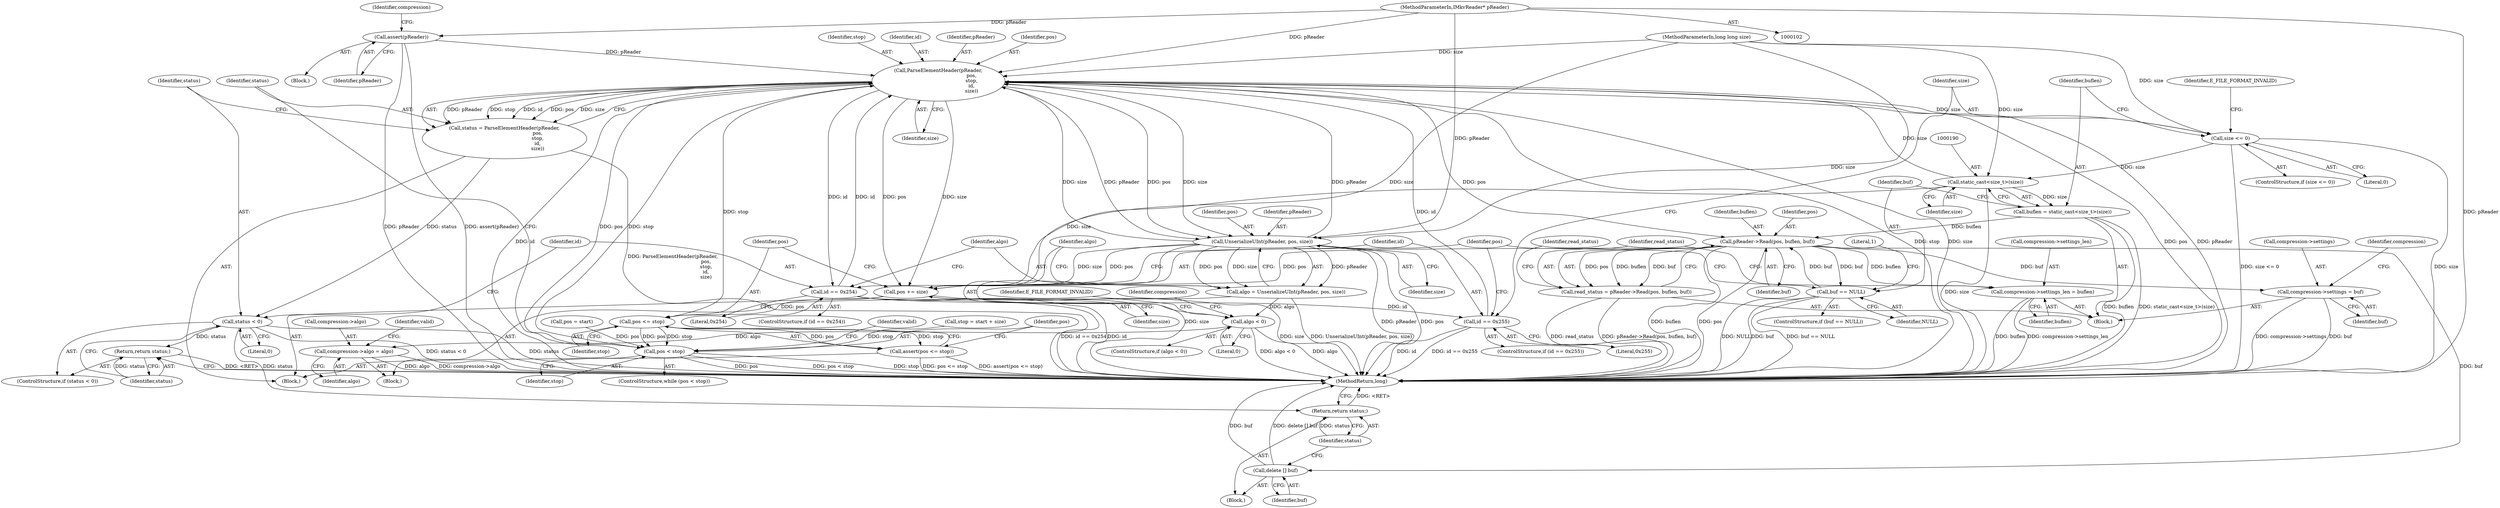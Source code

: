 digraph "1_Android_04839626ed859623901ebd3a5fd483982186b59d_179@API" {
"1000108" [label="(Call,assert(pReader))"];
"1000105" [label="(MethodParameterIn,IMkvReader* pReader)"];
"1000136" [label="(Call,ParseElementHeader(pReader,\n                                           pos,\n                                           stop,\n                                           id,\n                                           size))"];
"1000134" [label="(Call,status = ParseElementHeader(pReader,\n                                           pos,\n                                           stop,\n                                           id,\n                                           size))"];
"1000143" [label="(Call,status < 0)"];
"1000146" [label="(Return,return status;)"];
"1000213" [label="(Return,return status;)"];
"1000149" [label="(Call,id == 0x254)"];
"1000176" [label="(Call,id == 0x255)"];
"1000156" [label="(Call,UnserializeUInt(pReader, pos, size))"];
"1000154" [label="(Call,algo = UnserializeUInt(pReader, pos, size))"];
"1000161" [label="(Call,algo < 0)"];
"1000166" [label="(Call,compression->algo = algo)"];
"1000225" [label="(Call,pos += size)"];
"1000229" [label="(Call,pos <= stop)"];
"1000127" [label="(Call,pos < stop)"];
"1000228" [label="(Call,assert(pos <= stop))"];
"1000181" [label="(Call,size <= 0)"];
"1000189" [label="(Call,static_cast<size_t>(size))"];
"1000187" [label="(Call,buflen = static_cast<size_t>(size))"];
"1000204" [label="(Call,pReader->Read(pos, buflen, buf))"];
"1000195" [label="(Call,buf == NULL)"];
"1000202" [label="(Call,read_status = pReader->Read(pos, buflen, buf))"];
"1000211" [label="(Call,delete [] buf)"];
"1000215" [label="(Call,compression->settings = buf)"];
"1000220" [label="(Call,compression->settings_len = buflen)"];
"1000175" [label="(ControlStructure,if (id == 0x255))"];
"1000195" [label="(Call,buf == NULL)"];
"1000228" [label="(Call,assert(pos <= stop))"];
"1000180" [label="(ControlStructure,if (size <= 0))"];
"1000142" [label="(ControlStructure,if (status < 0))"];
"1000105" [label="(MethodParameterIn,IMkvReader* pReader)"];
"1000140" [label="(Identifier,id)"];
"1000155" [label="(Identifier,algo)"];
"1000177" [label="(Identifier,id)"];
"1000150" [label="(Identifier,id)"];
"1000216" [label="(Call,compression->settings)"];
"1000239" [label="(MethodReturn,long)"];
"1000111" [label="(Identifier,compression)"];
"1000145" [label="(Literal,0)"];
"1000104" [label="(MethodParameterIn,long long size)"];
"1000189" [label="(Call,static_cast<size_t>(size))"];
"1000212" [label="(Identifier,buf)"];
"1000166" [label="(Call,compression->algo = algo)"];
"1000181" [label="(Call,size <= 0)"];
"1000213" [label="(Return,return status;)"];
"1000182" [label="(Identifier,size)"];
"1000194" [label="(ControlStructure,if (buf == NULL))"];
"1000210" [label="(Block,)"];
"1000226" [label="(Identifier,pos)"];
"1000141" [label="(Identifier,size)"];
"1000162" [label="(Identifier,algo)"];
"1000183" [label="(Literal,0)"];
"1000156" [label="(Call,UnserializeUInt(pReader, pos, size))"];
"1000108" [label="(Call,assert(pReader))"];
"1000163" [label="(Literal,0)"];
"1000203" [label="(Identifier,read_status)"];
"1000135" [label="(Identifier,status)"];
"1000176" [label="(Call,id == 0x255)"];
"1000129" [label="(Identifier,stop)"];
"1000219" [label="(Identifier,buf)"];
"1000147" [label="(Identifier,status)"];
"1000209" [label="(Identifier,read_status)"];
"1000185" [label="(Identifier,E_FILE_FORMAT_INVALID)"];
"1000222" [label="(Identifier,compression)"];
"1000229" [label="(Call,pos <= stop)"];
"1000134" [label="(Call,status = ParseElementHeader(pReader,\n                                           pos,\n                                           stop,\n                                           id,\n                                           size))"];
"1000220" [label="(Call,compression->settings_len = buflen)"];
"1000128" [label="(Identifier,pos)"];
"1000152" [label="(Block,)"];
"1000207" [label="(Identifier,buf)"];
"1000126" [label="(ControlStructure,while (pos < stop))"];
"1000158" [label="(Identifier,pos)"];
"1000214" [label="(Identifier,status)"];
"1000137" [label="(Identifier,pReader)"];
"1000204" [label="(Call,pReader->Read(pos, buflen, buf))"];
"1000234" [label="(Identifier,valid)"];
"1000191" [label="(Identifier,size)"];
"1000188" [label="(Identifier,buflen)"];
"1000143" [label="(Call,status < 0)"];
"1000154" [label="(Call,algo = UnserializeUInt(pReader, pos, size))"];
"1000117" [label="(Call,stop = start + size)"];
"1000138" [label="(Identifier,pos)"];
"1000170" [label="(Identifier,algo)"];
"1000151" [label="(Literal,0x254)"];
"1000113" [label="(Call,pos = start)"];
"1000206" [label="(Identifier,buflen)"];
"1000165" [label="(Identifier,E_FILE_FORMAT_INVALID)"];
"1000107" [label="(Block,)"];
"1000202" [label="(Call,read_status = pReader->Read(pos, buflen, buf))"];
"1000211" [label="(Call,delete [] buf)"];
"1000197" [label="(Identifier,NULL)"];
"1000149" [label="(Call,id == 0x254)"];
"1000187" [label="(Call,buflen = static_cast<size_t>(size))"];
"1000196" [label="(Identifier,buf)"];
"1000225" [label="(Call,pos += size)"];
"1000231" [label="(Identifier,stop)"];
"1000167" [label="(Call,compression->algo)"];
"1000127" [label="(Call,pos < stop)"];
"1000148" [label="(ControlStructure,if (id == 0x254))"];
"1000146" [label="(Return,return status;)"];
"1000109" [label="(Identifier,pReader)"];
"1000144" [label="(Identifier,status)"];
"1000157" [label="(Identifier,pReader)"];
"1000200" [label="(Literal,1)"];
"1000168" [label="(Identifier,compression)"];
"1000227" [label="(Identifier,size)"];
"1000136" [label="(Call,ParseElementHeader(pReader,\n                                           pos,\n                                           stop,\n                                           id,\n                                           size))"];
"1000161" [label="(Call,algo < 0)"];
"1000160" [label="(ControlStructure,if (algo < 0))"];
"1000230" [label="(Identifier,pos)"];
"1000221" [label="(Call,compression->settings_len)"];
"1000178" [label="(Literal,0x255)"];
"1000139" [label="(Identifier,stop)"];
"1000224" [label="(Identifier,buflen)"];
"1000130" [label="(Block,)"];
"1000159" [label="(Identifier,size)"];
"1000179" [label="(Block,)"];
"1000205" [label="(Identifier,pos)"];
"1000172" [label="(Identifier,valid)"];
"1000215" [label="(Call,compression->settings = buf)"];
"1000108" -> "1000107"  [label="AST: "];
"1000108" -> "1000109"  [label="CFG: "];
"1000109" -> "1000108"  [label="AST: "];
"1000111" -> "1000108"  [label="CFG: "];
"1000108" -> "1000239"  [label="DDG: assert(pReader)"];
"1000108" -> "1000239"  [label="DDG: pReader"];
"1000105" -> "1000108"  [label="DDG: pReader"];
"1000108" -> "1000136"  [label="DDG: pReader"];
"1000105" -> "1000102"  [label="AST: "];
"1000105" -> "1000239"  [label="DDG: pReader"];
"1000105" -> "1000136"  [label="DDG: pReader"];
"1000105" -> "1000156"  [label="DDG: pReader"];
"1000136" -> "1000134"  [label="AST: "];
"1000136" -> "1000141"  [label="CFG: "];
"1000137" -> "1000136"  [label="AST: "];
"1000138" -> "1000136"  [label="AST: "];
"1000139" -> "1000136"  [label="AST: "];
"1000140" -> "1000136"  [label="AST: "];
"1000141" -> "1000136"  [label="AST: "];
"1000134" -> "1000136"  [label="CFG: "];
"1000136" -> "1000239"  [label="DDG: size"];
"1000136" -> "1000239"  [label="DDG: stop"];
"1000136" -> "1000239"  [label="DDG: id"];
"1000136" -> "1000239"  [label="DDG: pos"];
"1000136" -> "1000239"  [label="DDG: pReader"];
"1000136" -> "1000134"  [label="DDG: pReader"];
"1000136" -> "1000134"  [label="DDG: stop"];
"1000136" -> "1000134"  [label="DDG: id"];
"1000136" -> "1000134"  [label="DDG: pos"];
"1000136" -> "1000134"  [label="DDG: size"];
"1000156" -> "1000136"  [label="DDG: pReader"];
"1000156" -> "1000136"  [label="DDG: size"];
"1000127" -> "1000136"  [label="DDG: pos"];
"1000127" -> "1000136"  [label="DDG: stop"];
"1000176" -> "1000136"  [label="DDG: id"];
"1000149" -> "1000136"  [label="DDG: id"];
"1000104" -> "1000136"  [label="DDG: size"];
"1000189" -> "1000136"  [label="DDG: size"];
"1000136" -> "1000149"  [label="DDG: id"];
"1000136" -> "1000156"  [label="DDG: pReader"];
"1000136" -> "1000156"  [label="DDG: pos"];
"1000136" -> "1000156"  [label="DDG: size"];
"1000136" -> "1000181"  [label="DDG: size"];
"1000136" -> "1000204"  [label="DDG: pos"];
"1000136" -> "1000225"  [label="DDG: size"];
"1000136" -> "1000225"  [label="DDG: pos"];
"1000136" -> "1000229"  [label="DDG: stop"];
"1000134" -> "1000130"  [label="AST: "];
"1000135" -> "1000134"  [label="AST: "];
"1000144" -> "1000134"  [label="CFG: "];
"1000134" -> "1000239"  [label="DDG: ParseElementHeader(pReader,\n                                           pos,\n                                           stop,\n                                           id,\n                                           size)"];
"1000134" -> "1000143"  [label="DDG: status"];
"1000143" -> "1000142"  [label="AST: "];
"1000143" -> "1000145"  [label="CFG: "];
"1000144" -> "1000143"  [label="AST: "];
"1000145" -> "1000143"  [label="AST: "];
"1000147" -> "1000143"  [label="CFG: "];
"1000150" -> "1000143"  [label="CFG: "];
"1000143" -> "1000239"  [label="DDG: status"];
"1000143" -> "1000239"  [label="DDG: status < 0"];
"1000143" -> "1000146"  [label="DDG: status"];
"1000143" -> "1000213"  [label="DDG: status"];
"1000146" -> "1000142"  [label="AST: "];
"1000146" -> "1000147"  [label="CFG: "];
"1000147" -> "1000146"  [label="AST: "];
"1000239" -> "1000146"  [label="CFG: "];
"1000146" -> "1000239"  [label="DDG: <RET>"];
"1000147" -> "1000146"  [label="DDG: status"];
"1000213" -> "1000210"  [label="AST: "];
"1000213" -> "1000214"  [label="CFG: "];
"1000214" -> "1000213"  [label="AST: "];
"1000239" -> "1000213"  [label="CFG: "];
"1000213" -> "1000239"  [label="DDG: <RET>"];
"1000214" -> "1000213"  [label="DDG: status"];
"1000149" -> "1000148"  [label="AST: "];
"1000149" -> "1000151"  [label="CFG: "];
"1000150" -> "1000149"  [label="AST: "];
"1000151" -> "1000149"  [label="AST: "];
"1000155" -> "1000149"  [label="CFG: "];
"1000177" -> "1000149"  [label="CFG: "];
"1000149" -> "1000239"  [label="DDG: id == 0x254"];
"1000149" -> "1000239"  [label="DDG: id"];
"1000149" -> "1000176"  [label="DDG: id"];
"1000176" -> "1000175"  [label="AST: "];
"1000176" -> "1000178"  [label="CFG: "];
"1000177" -> "1000176"  [label="AST: "];
"1000178" -> "1000176"  [label="AST: "];
"1000182" -> "1000176"  [label="CFG: "];
"1000226" -> "1000176"  [label="CFG: "];
"1000176" -> "1000239"  [label="DDG: id == 0x255"];
"1000176" -> "1000239"  [label="DDG: id"];
"1000156" -> "1000154"  [label="AST: "];
"1000156" -> "1000159"  [label="CFG: "];
"1000157" -> "1000156"  [label="AST: "];
"1000158" -> "1000156"  [label="AST: "];
"1000159" -> "1000156"  [label="AST: "];
"1000154" -> "1000156"  [label="CFG: "];
"1000156" -> "1000239"  [label="DDG: size"];
"1000156" -> "1000239"  [label="DDG: pReader"];
"1000156" -> "1000239"  [label="DDG: pos"];
"1000156" -> "1000154"  [label="DDG: pReader"];
"1000156" -> "1000154"  [label="DDG: pos"];
"1000156" -> "1000154"  [label="DDG: size"];
"1000104" -> "1000156"  [label="DDG: size"];
"1000156" -> "1000225"  [label="DDG: size"];
"1000156" -> "1000225"  [label="DDG: pos"];
"1000154" -> "1000152"  [label="AST: "];
"1000155" -> "1000154"  [label="AST: "];
"1000162" -> "1000154"  [label="CFG: "];
"1000154" -> "1000239"  [label="DDG: UnserializeUInt(pReader, pos, size)"];
"1000154" -> "1000161"  [label="DDG: algo"];
"1000161" -> "1000160"  [label="AST: "];
"1000161" -> "1000163"  [label="CFG: "];
"1000162" -> "1000161"  [label="AST: "];
"1000163" -> "1000161"  [label="AST: "];
"1000165" -> "1000161"  [label="CFG: "];
"1000168" -> "1000161"  [label="CFG: "];
"1000161" -> "1000239"  [label="DDG: algo"];
"1000161" -> "1000239"  [label="DDG: algo < 0"];
"1000161" -> "1000166"  [label="DDG: algo"];
"1000166" -> "1000152"  [label="AST: "];
"1000166" -> "1000170"  [label="CFG: "];
"1000167" -> "1000166"  [label="AST: "];
"1000170" -> "1000166"  [label="AST: "];
"1000172" -> "1000166"  [label="CFG: "];
"1000166" -> "1000239"  [label="DDG: compression->algo"];
"1000166" -> "1000239"  [label="DDG: algo"];
"1000225" -> "1000130"  [label="AST: "];
"1000225" -> "1000227"  [label="CFG: "];
"1000226" -> "1000225"  [label="AST: "];
"1000227" -> "1000225"  [label="AST: "];
"1000230" -> "1000225"  [label="CFG: "];
"1000225" -> "1000239"  [label="DDG: size"];
"1000189" -> "1000225"  [label="DDG: size"];
"1000104" -> "1000225"  [label="DDG: size"];
"1000204" -> "1000225"  [label="DDG: pos"];
"1000225" -> "1000229"  [label="DDG: pos"];
"1000229" -> "1000228"  [label="AST: "];
"1000229" -> "1000231"  [label="CFG: "];
"1000230" -> "1000229"  [label="AST: "];
"1000231" -> "1000229"  [label="AST: "];
"1000228" -> "1000229"  [label="CFG: "];
"1000229" -> "1000127"  [label="DDG: pos"];
"1000229" -> "1000127"  [label="DDG: stop"];
"1000229" -> "1000228"  [label="DDG: pos"];
"1000229" -> "1000228"  [label="DDG: stop"];
"1000127" -> "1000126"  [label="AST: "];
"1000127" -> "1000129"  [label="CFG: "];
"1000128" -> "1000127"  [label="AST: "];
"1000129" -> "1000127"  [label="AST: "];
"1000135" -> "1000127"  [label="CFG: "];
"1000234" -> "1000127"  [label="CFG: "];
"1000127" -> "1000239"  [label="DDG: pos < stop"];
"1000127" -> "1000239"  [label="DDG: stop"];
"1000127" -> "1000239"  [label="DDG: pos"];
"1000113" -> "1000127"  [label="DDG: pos"];
"1000117" -> "1000127"  [label="DDG: stop"];
"1000228" -> "1000130"  [label="AST: "];
"1000128" -> "1000228"  [label="CFG: "];
"1000228" -> "1000239"  [label="DDG: assert(pos <= stop)"];
"1000228" -> "1000239"  [label="DDG: pos <= stop"];
"1000181" -> "1000180"  [label="AST: "];
"1000181" -> "1000183"  [label="CFG: "];
"1000182" -> "1000181"  [label="AST: "];
"1000183" -> "1000181"  [label="AST: "];
"1000185" -> "1000181"  [label="CFG: "];
"1000188" -> "1000181"  [label="CFG: "];
"1000181" -> "1000239"  [label="DDG: size <= 0"];
"1000181" -> "1000239"  [label="DDG: size"];
"1000104" -> "1000181"  [label="DDG: size"];
"1000181" -> "1000189"  [label="DDG: size"];
"1000189" -> "1000187"  [label="AST: "];
"1000189" -> "1000191"  [label="CFG: "];
"1000190" -> "1000189"  [label="AST: "];
"1000191" -> "1000189"  [label="AST: "];
"1000187" -> "1000189"  [label="CFG: "];
"1000189" -> "1000239"  [label="DDG: size"];
"1000189" -> "1000187"  [label="DDG: size"];
"1000104" -> "1000189"  [label="DDG: size"];
"1000187" -> "1000179"  [label="AST: "];
"1000188" -> "1000187"  [label="AST: "];
"1000196" -> "1000187"  [label="CFG: "];
"1000187" -> "1000239"  [label="DDG: buflen"];
"1000187" -> "1000239"  [label="DDG: static_cast<size_t>(size)"];
"1000187" -> "1000204"  [label="DDG: buflen"];
"1000204" -> "1000202"  [label="AST: "];
"1000204" -> "1000207"  [label="CFG: "];
"1000205" -> "1000204"  [label="AST: "];
"1000206" -> "1000204"  [label="AST: "];
"1000207" -> "1000204"  [label="AST: "];
"1000202" -> "1000204"  [label="CFG: "];
"1000204" -> "1000239"  [label="DDG: buflen"];
"1000204" -> "1000239"  [label="DDG: pos"];
"1000204" -> "1000195"  [label="DDG: buf"];
"1000204" -> "1000202"  [label="DDG: pos"];
"1000204" -> "1000202"  [label="DDG: buflen"];
"1000204" -> "1000202"  [label="DDG: buf"];
"1000195" -> "1000204"  [label="DDG: buf"];
"1000204" -> "1000211"  [label="DDG: buf"];
"1000204" -> "1000215"  [label="DDG: buf"];
"1000204" -> "1000220"  [label="DDG: buflen"];
"1000195" -> "1000194"  [label="AST: "];
"1000195" -> "1000197"  [label="CFG: "];
"1000196" -> "1000195"  [label="AST: "];
"1000197" -> "1000195"  [label="AST: "];
"1000200" -> "1000195"  [label="CFG: "];
"1000203" -> "1000195"  [label="CFG: "];
"1000195" -> "1000239"  [label="DDG: buf == NULL"];
"1000195" -> "1000239"  [label="DDG: NULL"];
"1000195" -> "1000239"  [label="DDG: buf"];
"1000202" -> "1000179"  [label="AST: "];
"1000203" -> "1000202"  [label="AST: "];
"1000209" -> "1000202"  [label="CFG: "];
"1000202" -> "1000239"  [label="DDG: read_status"];
"1000202" -> "1000239"  [label="DDG: pReader->Read(pos, buflen, buf)"];
"1000211" -> "1000210"  [label="AST: "];
"1000211" -> "1000212"  [label="CFG: "];
"1000212" -> "1000211"  [label="AST: "];
"1000214" -> "1000211"  [label="CFG: "];
"1000211" -> "1000239"  [label="DDG: buf"];
"1000211" -> "1000239"  [label="DDG: delete [] buf"];
"1000215" -> "1000179"  [label="AST: "];
"1000215" -> "1000219"  [label="CFG: "];
"1000216" -> "1000215"  [label="AST: "];
"1000219" -> "1000215"  [label="AST: "];
"1000222" -> "1000215"  [label="CFG: "];
"1000215" -> "1000239"  [label="DDG: compression->settings"];
"1000215" -> "1000239"  [label="DDG: buf"];
"1000220" -> "1000179"  [label="AST: "];
"1000220" -> "1000224"  [label="CFG: "];
"1000221" -> "1000220"  [label="AST: "];
"1000224" -> "1000220"  [label="AST: "];
"1000226" -> "1000220"  [label="CFG: "];
"1000220" -> "1000239"  [label="DDG: compression->settings_len"];
"1000220" -> "1000239"  [label="DDG: buflen"];
}

